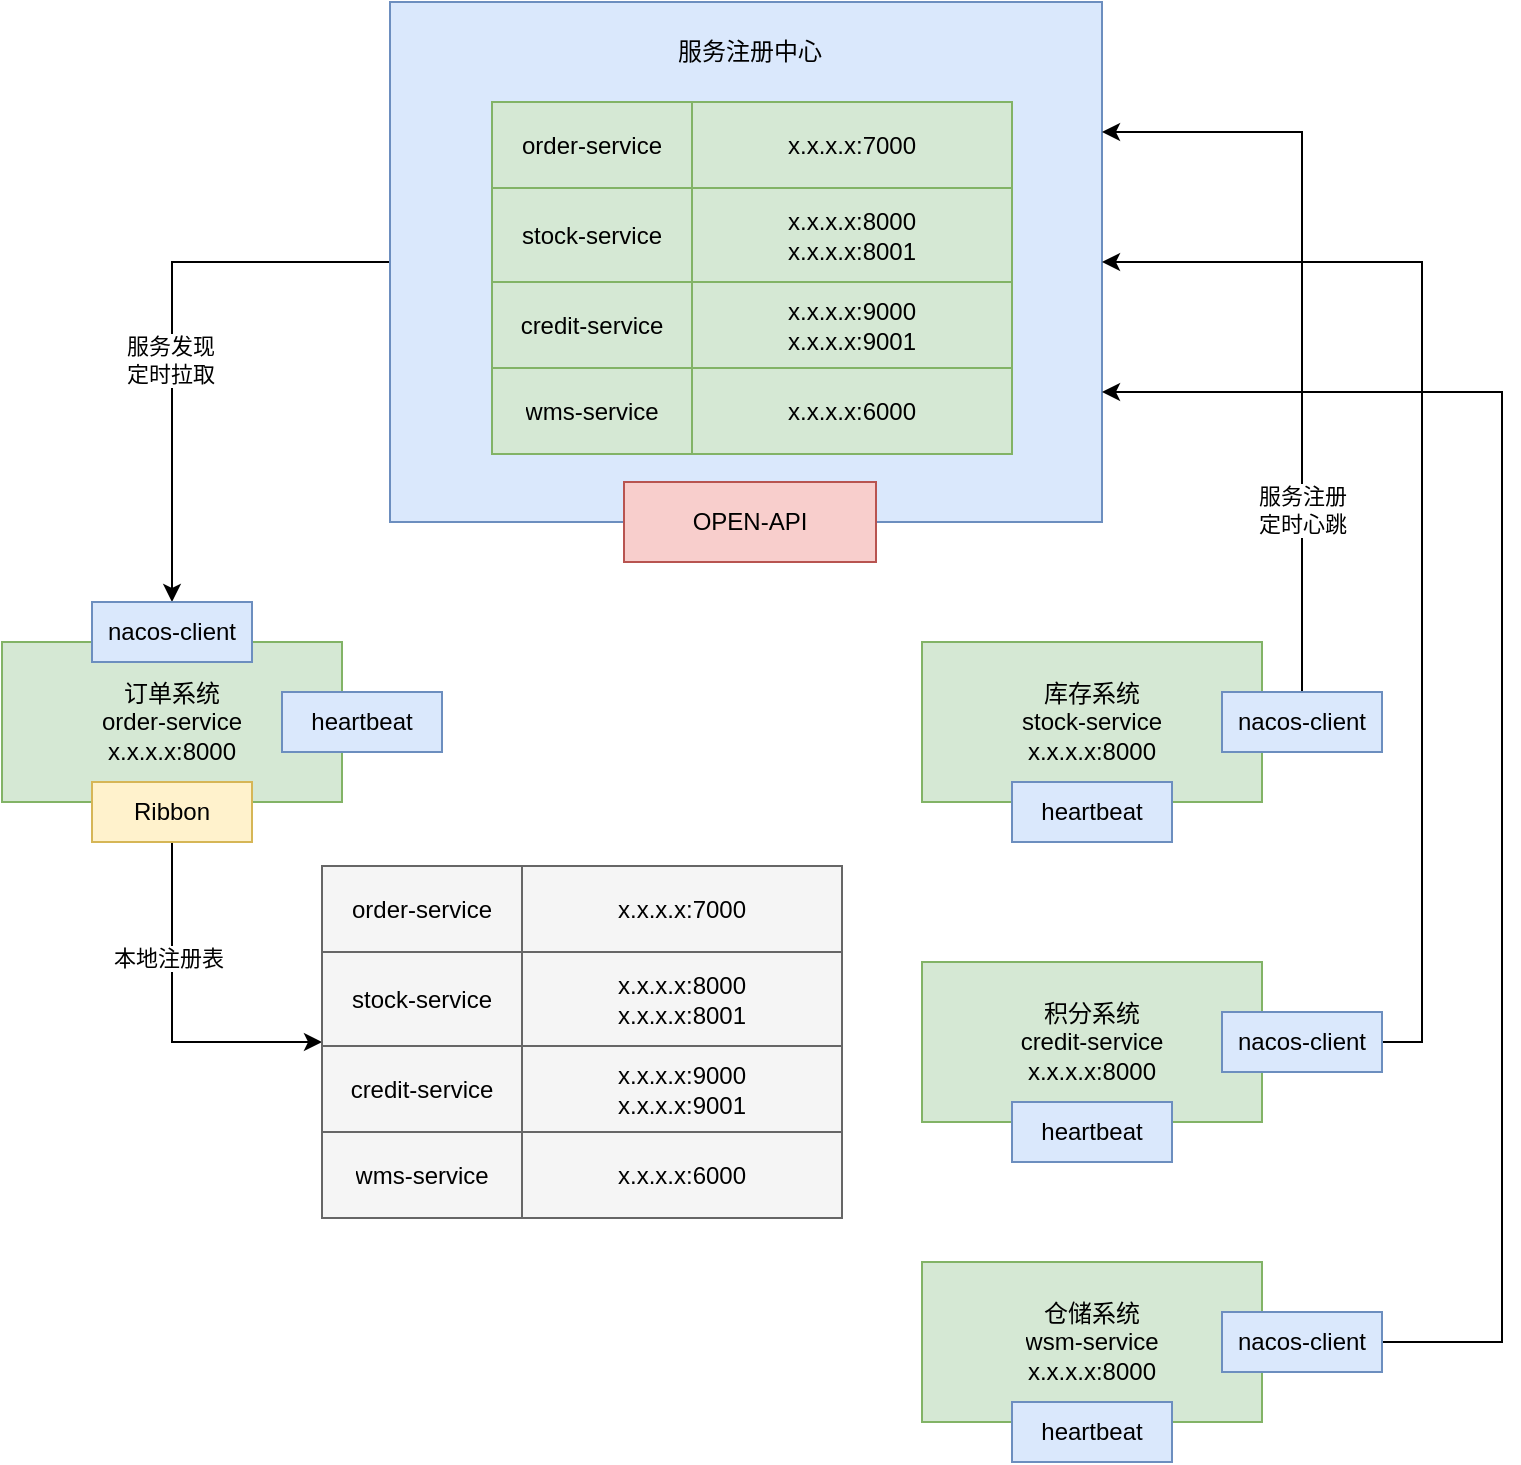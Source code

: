 <mxfile version="15.9.6" type="github">
  <diagram id="2bS4IPnlOIfMS9s1NPST" name="Page-1">
    <mxGraphModel dx="1186" dy="654" grid="1" gridSize="10" guides="1" tooltips="1" connect="1" arrows="1" fold="1" page="1" pageScale="1" pageWidth="827" pageHeight="1169" math="0" shadow="0">
      <root>
        <mxCell id="0" />
        <mxCell id="1" parent="0" />
        <mxCell id="tLu-KWyOrL_Pw_NeoK8s-65" style="edgeStyle=orthogonalEdgeStyle;rounded=0;orthogonalLoop=1;jettySize=auto;html=1;exitX=0;exitY=0.5;exitDx=0;exitDy=0;entryX=0.5;entryY=0;entryDx=0;entryDy=0;" edge="1" parent="1" source="tLu-KWyOrL_Pw_NeoK8s-1" target="tLu-KWyOrL_Pw_NeoK8s-38">
          <mxGeometry relative="1" as="geometry" />
        </mxCell>
        <mxCell id="tLu-KWyOrL_Pw_NeoK8s-67" value="服务发现&lt;br&gt;定时拉取" style="edgeLabel;html=1;align=center;verticalAlign=middle;resizable=0;points=[];" vertex="1" connectable="0" parent="tLu-KWyOrL_Pw_NeoK8s-65">
          <mxGeometry x="0.133" y="-1" relative="1" as="geometry">
            <mxPoint as="offset" />
          </mxGeometry>
        </mxCell>
        <mxCell id="tLu-KWyOrL_Pw_NeoK8s-1" value="" style="rounded=0;whiteSpace=wrap;html=1;fillColor=#dae8fc;strokeColor=#6c8ebf;" vertex="1" parent="1">
          <mxGeometry x="234" y="70" width="356" height="260" as="geometry" />
        </mxCell>
        <mxCell id="tLu-KWyOrL_Pw_NeoK8s-11" value="" style="shape=table;startSize=0;container=1;collapsible=0;childLayout=tableLayout;fillColor=#d5e8d4;strokeColor=#82b366;" vertex="1" parent="1">
          <mxGeometry x="285" y="120" width="260" height="176" as="geometry" />
        </mxCell>
        <mxCell id="tLu-KWyOrL_Pw_NeoK8s-12" value="" style="shape=partialRectangle;collapsible=0;dropTarget=0;pointerEvents=0;fillColor=none;top=0;left=0;bottom=0;right=0;points=[[0,0.5],[1,0.5]];portConstraint=eastwest;" vertex="1" parent="tLu-KWyOrL_Pw_NeoK8s-11">
          <mxGeometry width="260" height="43" as="geometry" />
        </mxCell>
        <mxCell id="tLu-KWyOrL_Pw_NeoK8s-13" value="&lt;span&gt;order-service&lt;/span&gt;" style="shape=partialRectangle;html=1;whiteSpace=wrap;connectable=0;overflow=hidden;fillColor=none;top=0;left=0;bottom=0;right=0;pointerEvents=1;" vertex="1" parent="tLu-KWyOrL_Pw_NeoK8s-12">
          <mxGeometry width="100" height="43" as="geometry">
            <mxRectangle width="100" height="43" as="alternateBounds" />
          </mxGeometry>
        </mxCell>
        <mxCell id="tLu-KWyOrL_Pw_NeoK8s-14" value="&lt;span&gt;x.x.x.x:7000&lt;/span&gt;" style="shape=partialRectangle;html=1;whiteSpace=wrap;connectable=0;overflow=hidden;fillColor=none;top=0;left=0;bottom=0;right=0;pointerEvents=1;" vertex="1" parent="tLu-KWyOrL_Pw_NeoK8s-12">
          <mxGeometry x="100" width="160" height="43" as="geometry">
            <mxRectangle width="160" height="43" as="alternateBounds" />
          </mxGeometry>
        </mxCell>
        <mxCell id="tLu-KWyOrL_Pw_NeoK8s-15" value="" style="shape=partialRectangle;collapsible=0;dropTarget=0;pointerEvents=0;fillColor=none;top=0;left=0;bottom=0;right=0;points=[[0,0.5],[1,0.5]];portConstraint=eastwest;" vertex="1" parent="tLu-KWyOrL_Pw_NeoK8s-11">
          <mxGeometry y="43" width="260" height="47" as="geometry" />
        </mxCell>
        <mxCell id="tLu-KWyOrL_Pw_NeoK8s-16" value="stock-service" style="shape=partialRectangle;html=1;whiteSpace=wrap;connectable=0;overflow=hidden;fillColor=none;top=0;left=0;bottom=0;right=0;pointerEvents=1;" vertex="1" parent="tLu-KWyOrL_Pw_NeoK8s-15">
          <mxGeometry width="100" height="47" as="geometry">
            <mxRectangle width="100" height="47" as="alternateBounds" />
          </mxGeometry>
        </mxCell>
        <mxCell id="tLu-KWyOrL_Pw_NeoK8s-17" value="&lt;span&gt;x.x.x.x:8000&lt;br&gt;&lt;/span&gt;x.x.x.x:8001&lt;span&gt;&lt;br&gt;&lt;/span&gt;" style="shape=partialRectangle;html=1;whiteSpace=wrap;connectable=0;overflow=hidden;fillColor=none;top=0;left=0;bottom=0;right=0;pointerEvents=1;" vertex="1" parent="tLu-KWyOrL_Pw_NeoK8s-15">
          <mxGeometry x="100" width="160" height="47" as="geometry">
            <mxRectangle width="160" height="47" as="alternateBounds" />
          </mxGeometry>
        </mxCell>
        <mxCell id="tLu-KWyOrL_Pw_NeoK8s-18" value="" style="shape=partialRectangle;collapsible=0;dropTarget=0;pointerEvents=0;fillColor=none;top=0;left=0;bottom=0;right=0;points=[[0,0.5],[1,0.5]];portConstraint=eastwest;" vertex="1" parent="tLu-KWyOrL_Pw_NeoK8s-11">
          <mxGeometry y="90" width="260" height="43" as="geometry" />
        </mxCell>
        <mxCell id="tLu-KWyOrL_Pw_NeoK8s-19" value="credit-service" style="shape=partialRectangle;html=1;whiteSpace=wrap;connectable=0;overflow=hidden;fillColor=none;top=0;left=0;bottom=0;right=0;pointerEvents=1;" vertex="1" parent="tLu-KWyOrL_Pw_NeoK8s-18">
          <mxGeometry width="100" height="43" as="geometry">
            <mxRectangle width="100" height="43" as="alternateBounds" />
          </mxGeometry>
        </mxCell>
        <mxCell id="tLu-KWyOrL_Pw_NeoK8s-20" value="&lt;span&gt;x.x.x.x:9000&lt;br&gt;&lt;/span&gt;x.x.x.x:9001&lt;span&gt;&lt;br&gt;&lt;/span&gt;" style="shape=partialRectangle;html=1;whiteSpace=wrap;connectable=0;overflow=hidden;fillColor=none;top=0;left=0;bottom=0;right=0;pointerEvents=1;" vertex="1" parent="tLu-KWyOrL_Pw_NeoK8s-18">
          <mxGeometry x="100" width="160" height="43" as="geometry">
            <mxRectangle width="160" height="43" as="alternateBounds" />
          </mxGeometry>
        </mxCell>
        <mxCell id="tLu-KWyOrL_Pw_NeoK8s-62" style="shape=partialRectangle;collapsible=0;dropTarget=0;pointerEvents=0;fillColor=none;top=0;left=0;bottom=0;right=0;points=[[0,0.5],[1,0.5]];portConstraint=eastwest;" vertex="1" parent="tLu-KWyOrL_Pw_NeoK8s-11">
          <mxGeometry y="133" width="260" height="43" as="geometry" />
        </mxCell>
        <mxCell id="tLu-KWyOrL_Pw_NeoK8s-63" value="wms-service" style="shape=partialRectangle;html=1;whiteSpace=wrap;connectable=0;overflow=hidden;fillColor=none;top=0;left=0;bottom=0;right=0;pointerEvents=1;" vertex="1" parent="tLu-KWyOrL_Pw_NeoK8s-62">
          <mxGeometry width="100" height="43" as="geometry">
            <mxRectangle width="100" height="43" as="alternateBounds" />
          </mxGeometry>
        </mxCell>
        <mxCell id="tLu-KWyOrL_Pw_NeoK8s-64" value="x.x.x.x:6000" style="shape=partialRectangle;html=1;whiteSpace=wrap;connectable=0;overflow=hidden;fillColor=none;top=0;left=0;bottom=0;right=0;pointerEvents=1;" vertex="1" parent="tLu-KWyOrL_Pw_NeoK8s-62">
          <mxGeometry x="100" width="160" height="43" as="geometry">
            <mxRectangle width="160" height="43" as="alternateBounds" />
          </mxGeometry>
        </mxCell>
        <mxCell id="tLu-KWyOrL_Pw_NeoK8s-21" value="服务注册中心" style="text;html=1;strokeColor=none;fillColor=none;align=center;verticalAlign=middle;whiteSpace=wrap;rounded=0;" vertex="1" parent="1">
          <mxGeometry x="364" y="80" width="100" height="30" as="geometry" />
        </mxCell>
        <mxCell id="tLu-KWyOrL_Pw_NeoK8s-22" value="OPEN-API" style="rounded=0;whiteSpace=wrap;html=1;fillColor=#f8cecc;strokeColor=#b85450;" vertex="1" parent="1">
          <mxGeometry x="351" y="310" width="126" height="40" as="geometry" />
        </mxCell>
        <mxCell id="tLu-KWyOrL_Pw_NeoK8s-24" value="" style="shape=table;startSize=0;container=1;collapsible=0;childLayout=tableLayout;fillColor=#d5e8d4;strokeColor=#82b366;" vertex="1" parent="1">
          <mxGeometry x="500" y="390" width="170" height="80" as="geometry" />
        </mxCell>
        <mxCell id="tLu-KWyOrL_Pw_NeoK8s-25" value="" style="shape=partialRectangle;collapsible=0;dropTarget=0;pointerEvents=0;fillColor=none;top=0;left=0;bottom=0;right=0;points=[[0,0.5],[1,0.5]];portConstraint=eastwest;" vertex="1" parent="tLu-KWyOrL_Pw_NeoK8s-24">
          <mxGeometry width="170" height="80" as="geometry" />
        </mxCell>
        <mxCell id="tLu-KWyOrL_Pw_NeoK8s-28" value="库存系统&lt;br&gt;stock-service&lt;br&gt;x.x.x.x:8000" style="shape=partialRectangle;html=1;whiteSpace=wrap;connectable=0;overflow=hidden;fillColor=none;top=0;left=0;bottom=0;right=0;pointerEvents=1;" vertex="1" parent="tLu-KWyOrL_Pw_NeoK8s-25">
          <mxGeometry width="170" height="80" as="geometry">
            <mxRectangle width="170" height="80" as="alternateBounds" />
          </mxGeometry>
        </mxCell>
        <mxCell id="tLu-KWyOrL_Pw_NeoK8s-33" style="edgeStyle=orthogonalEdgeStyle;rounded=0;orthogonalLoop=1;jettySize=auto;html=1;exitX=0.5;exitY=0;exitDx=0;exitDy=0;entryX=1;entryY=0.25;entryDx=0;entryDy=0;" edge="1" parent="1" source="tLu-KWyOrL_Pw_NeoK8s-32" target="tLu-KWyOrL_Pw_NeoK8s-1">
          <mxGeometry relative="1" as="geometry" />
        </mxCell>
        <mxCell id="tLu-KWyOrL_Pw_NeoK8s-55" value="服务注册&lt;br&gt;定时心跳" style="edgeLabel;html=1;align=center;verticalAlign=middle;resizable=0;points=[];" vertex="1" connectable="0" parent="tLu-KWyOrL_Pw_NeoK8s-33">
          <mxGeometry x="-0.522" relative="1" as="geometry">
            <mxPoint as="offset" />
          </mxGeometry>
        </mxCell>
        <mxCell id="tLu-KWyOrL_Pw_NeoK8s-32" value="nacos-client" style="rounded=0;whiteSpace=wrap;html=1;fillColor=#dae8fc;strokeColor=#6c8ebf;" vertex="1" parent="1">
          <mxGeometry x="650" y="415" width="80" height="30" as="geometry" />
        </mxCell>
        <mxCell id="tLu-KWyOrL_Pw_NeoK8s-34" value="heartbeat" style="rounded=0;whiteSpace=wrap;html=1;fillColor=#dae8fc;strokeColor=#6c8ebf;" vertex="1" parent="1">
          <mxGeometry x="545" y="460" width="80" height="30" as="geometry" />
        </mxCell>
        <mxCell id="tLu-KWyOrL_Pw_NeoK8s-35" value="" style="shape=table;startSize=0;container=1;collapsible=0;childLayout=tableLayout;fillColor=#d5e8d4;strokeColor=#82b366;" vertex="1" parent="1">
          <mxGeometry x="40" y="390" width="170" height="80" as="geometry" />
        </mxCell>
        <mxCell id="tLu-KWyOrL_Pw_NeoK8s-36" value="" style="shape=partialRectangle;collapsible=0;dropTarget=0;pointerEvents=0;fillColor=none;top=0;left=0;bottom=0;right=0;points=[[0,0.5],[1,0.5]];portConstraint=eastwest;" vertex="1" parent="tLu-KWyOrL_Pw_NeoK8s-35">
          <mxGeometry width="170" height="80" as="geometry" />
        </mxCell>
        <mxCell id="tLu-KWyOrL_Pw_NeoK8s-37" value="订单系统&lt;br&gt;order-service&lt;br&gt;x.x.x.x:8000" style="shape=partialRectangle;html=1;whiteSpace=wrap;connectable=0;overflow=hidden;fillColor=none;top=0;left=0;bottom=0;right=0;pointerEvents=1;" vertex="1" parent="tLu-KWyOrL_Pw_NeoK8s-36">
          <mxGeometry width="170" height="80" as="geometry">
            <mxRectangle width="170" height="80" as="alternateBounds" />
          </mxGeometry>
        </mxCell>
        <mxCell id="tLu-KWyOrL_Pw_NeoK8s-38" value="nacos-client" style="rounded=0;whiteSpace=wrap;html=1;fillColor=#dae8fc;strokeColor=#6c8ebf;" vertex="1" parent="1">
          <mxGeometry x="85" y="370" width="80" height="30" as="geometry" />
        </mxCell>
        <mxCell id="tLu-KWyOrL_Pw_NeoK8s-81" style="edgeStyle=orthogonalEdgeStyle;rounded=0;orthogonalLoop=1;jettySize=auto;html=1;exitX=0.5;exitY=1;exitDx=0;exitDy=0;entryX=0;entryY=0.5;entryDx=0;entryDy=0;" edge="1" parent="1" source="tLu-KWyOrL_Pw_NeoK8s-39" target="tLu-KWyOrL_Pw_NeoK8s-68">
          <mxGeometry relative="1" as="geometry" />
        </mxCell>
        <mxCell id="tLu-KWyOrL_Pw_NeoK8s-82" value="本地注册表" style="edgeLabel;html=1;align=center;verticalAlign=middle;resizable=0;points=[];" vertex="1" connectable="0" parent="tLu-KWyOrL_Pw_NeoK8s-81">
          <mxGeometry x="-0.337" y="-2" relative="1" as="geometry">
            <mxPoint as="offset" />
          </mxGeometry>
        </mxCell>
        <mxCell id="tLu-KWyOrL_Pw_NeoK8s-39" value="Ribbon" style="rounded=0;whiteSpace=wrap;html=1;fillColor=#fff2cc;strokeColor=#d6b656;" vertex="1" parent="1">
          <mxGeometry x="85" y="460" width="80" height="30" as="geometry" />
        </mxCell>
        <mxCell id="tLu-KWyOrL_Pw_NeoK8s-41" value="" style="shape=table;startSize=0;container=1;collapsible=0;childLayout=tableLayout;fillColor=#d5e8d4;strokeColor=#82b366;" vertex="1" parent="1">
          <mxGeometry x="500" y="550" width="170" height="80" as="geometry" />
        </mxCell>
        <mxCell id="tLu-KWyOrL_Pw_NeoK8s-42" value="" style="shape=partialRectangle;collapsible=0;dropTarget=0;pointerEvents=0;fillColor=none;top=0;left=0;bottom=0;right=0;points=[[0,0.5],[1,0.5]];portConstraint=eastwest;" vertex="1" parent="tLu-KWyOrL_Pw_NeoK8s-41">
          <mxGeometry width="170" height="80" as="geometry" />
        </mxCell>
        <mxCell id="tLu-KWyOrL_Pw_NeoK8s-43" value="积分系统&lt;br&gt;credit-service&lt;br&gt;x.x.x.x:8000" style="shape=partialRectangle;html=1;whiteSpace=wrap;connectable=0;overflow=hidden;fillColor=none;top=0;left=0;bottom=0;right=0;pointerEvents=1;" vertex="1" parent="tLu-KWyOrL_Pw_NeoK8s-42">
          <mxGeometry width="170" height="80" as="geometry">
            <mxRectangle width="170" height="80" as="alternateBounds" />
          </mxGeometry>
        </mxCell>
        <mxCell id="tLu-KWyOrL_Pw_NeoK8s-51" style="edgeStyle=orthogonalEdgeStyle;rounded=0;orthogonalLoop=1;jettySize=auto;html=1;exitX=1;exitY=0.5;exitDx=0;exitDy=0;" edge="1" parent="1" source="tLu-KWyOrL_Pw_NeoK8s-44">
          <mxGeometry relative="1" as="geometry">
            <mxPoint x="590" y="200" as="targetPoint" />
            <Array as="points">
              <mxPoint x="750" y="590" />
              <mxPoint x="750" y="200" />
            </Array>
          </mxGeometry>
        </mxCell>
        <mxCell id="tLu-KWyOrL_Pw_NeoK8s-44" value="nacos-client" style="rounded=0;whiteSpace=wrap;html=1;fillColor=#dae8fc;strokeColor=#6c8ebf;" vertex="1" parent="1">
          <mxGeometry x="650" y="575" width="80" height="30" as="geometry" />
        </mxCell>
        <mxCell id="tLu-KWyOrL_Pw_NeoK8s-45" value="heartbeat" style="rounded=0;whiteSpace=wrap;html=1;fillColor=#dae8fc;strokeColor=#6c8ebf;" vertex="1" parent="1">
          <mxGeometry x="545" y="620" width="80" height="30" as="geometry" />
        </mxCell>
        <mxCell id="tLu-KWyOrL_Pw_NeoK8s-46" value="" style="shape=table;startSize=0;container=1;collapsible=0;childLayout=tableLayout;fillColor=#d5e8d4;strokeColor=#82b366;" vertex="1" parent="1">
          <mxGeometry x="500" y="700" width="170" height="80" as="geometry" />
        </mxCell>
        <mxCell id="tLu-KWyOrL_Pw_NeoK8s-47" value="" style="shape=partialRectangle;collapsible=0;dropTarget=0;pointerEvents=0;fillColor=none;top=0;left=0;bottom=0;right=0;points=[[0,0.5],[1,0.5]];portConstraint=eastwest;" vertex="1" parent="tLu-KWyOrL_Pw_NeoK8s-46">
          <mxGeometry width="170" height="80" as="geometry" />
        </mxCell>
        <mxCell id="tLu-KWyOrL_Pw_NeoK8s-48" value="仓储系统&lt;br&gt;wsm-service&lt;br&gt;x.x.x.x:8000" style="shape=partialRectangle;html=1;whiteSpace=wrap;connectable=0;overflow=hidden;fillColor=none;top=0;left=0;bottom=0;right=0;pointerEvents=1;" vertex="1" parent="tLu-KWyOrL_Pw_NeoK8s-47">
          <mxGeometry width="170" height="80" as="geometry">
            <mxRectangle width="170" height="80" as="alternateBounds" />
          </mxGeometry>
        </mxCell>
        <mxCell id="tLu-KWyOrL_Pw_NeoK8s-54" style="edgeStyle=orthogonalEdgeStyle;rounded=0;orthogonalLoop=1;jettySize=auto;html=1;exitX=1;exitY=0.5;exitDx=0;exitDy=0;entryX=1;entryY=0.75;entryDx=0;entryDy=0;" edge="1" parent="1" source="tLu-KWyOrL_Pw_NeoK8s-49" target="tLu-KWyOrL_Pw_NeoK8s-1">
          <mxGeometry relative="1" as="geometry">
            <mxPoint x="800" y="380" as="targetPoint" />
            <Array as="points">
              <mxPoint x="790" y="740" />
              <mxPoint x="790" y="265" />
            </Array>
          </mxGeometry>
        </mxCell>
        <mxCell id="tLu-KWyOrL_Pw_NeoK8s-49" value="nacos-client" style="rounded=0;whiteSpace=wrap;html=1;fillColor=#dae8fc;strokeColor=#6c8ebf;" vertex="1" parent="1">
          <mxGeometry x="650" y="725" width="80" height="30" as="geometry" />
        </mxCell>
        <mxCell id="tLu-KWyOrL_Pw_NeoK8s-50" value="heartbeat" style="rounded=0;whiteSpace=wrap;html=1;fillColor=#dae8fc;strokeColor=#6c8ebf;" vertex="1" parent="1">
          <mxGeometry x="545" y="770" width="80" height="30" as="geometry" />
        </mxCell>
        <mxCell id="tLu-KWyOrL_Pw_NeoK8s-66" value="heartbeat" style="rounded=0;whiteSpace=wrap;html=1;fillColor=#dae8fc;strokeColor=#6c8ebf;" vertex="1" parent="1">
          <mxGeometry x="180" y="415" width="80" height="30" as="geometry" />
        </mxCell>
        <mxCell id="tLu-KWyOrL_Pw_NeoK8s-68" value="" style="shape=table;startSize=0;container=1;collapsible=0;childLayout=tableLayout;fillColor=#f5f5f5;strokeColor=#666666;fontColor=#333333;" vertex="1" parent="1">
          <mxGeometry x="200" y="502" width="260" height="176" as="geometry" />
        </mxCell>
        <mxCell id="tLu-KWyOrL_Pw_NeoK8s-69" value="" style="shape=partialRectangle;collapsible=0;dropTarget=0;pointerEvents=0;fillColor=none;top=0;left=0;bottom=0;right=0;points=[[0,0.5],[1,0.5]];portConstraint=eastwest;" vertex="1" parent="tLu-KWyOrL_Pw_NeoK8s-68">
          <mxGeometry width="260" height="43" as="geometry" />
        </mxCell>
        <mxCell id="tLu-KWyOrL_Pw_NeoK8s-70" value="&lt;span&gt;order-service&lt;/span&gt;" style="shape=partialRectangle;html=1;whiteSpace=wrap;connectable=0;overflow=hidden;fillColor=none;top=0;left=0;bottom=0;right=0;pointerEvents=1;" vertex="1" parent="tLu-KWyOrL_Pw_NeoK8s-69">
          <mxGeometry width="100" height="43" as="geometry">
            <mxRectangle width="100" height="43" as="alternateBounds" />
          </mxGeometry>
        </mxCell>
        <mxCell id="tLu-KWyOrL_Pw_NeoK8s-71" value="&lt;span&gt;x.x.x.x:7000&lt;/span&gt;" style="shape=partialRectangle;html=1;whiteSpace=wrap;connectable=0;overflow=hidden;fillColor=none;top=0;left=0;bottom=0;right=0;pointerEvents=1;" vertex="1" parent="tLu-KWyOrL_Pw_NeoK8s-69">
          <mxGeometry x="100" width="160" height="43" as="geometry">
            <mxRectangle width="160" height="43" as="alternateBounds" />
          </mxGeometry>
        </mxCell>
        <mxCell id="tLu-KWyOrL_Pw_NeoK8s-72" value="" style="shape=partialRectangle;collapsible=0;dropTarget=0;pointerEvents=0;fillColor=none;top=0;left=0;bottom=0;right=0;points=[[0,0.5],[1,0.5]];portConstraint=eastwest;" vertex="1" parent="tLu-KWyOrL_Pw_NeoK8s-68">
          <mxGeometry y="43" width="260" height="47" as="geometry" />
        </mxCell>
        <mxCell id="tLu-KWyOrL_Pw_NeoK8s-73" value="stock-service" style="shape=partialRectangle;html=1;whiteSpace=wrap;connectable=0;overflow=hidden;fillColor=none;top=0;left=0;bottom=0;right=0;pointerEvents=1;" vertex="1" parent="tLu-KWyOrL_Pw_NeoK8s-72">
          <mxGeometry width="100" height="47" as="geometry">
            <mxRectangle width="100" height="47" as="alternateBounds" />
          </mxGeometry>
        </mxCell>
        <mxCell id="tLu-KWyOrL_Pw_NeoK8s-74" value="&lt;span&gt;x.x.x.x:8000&lt;br&gt;&lt;/span&gt;x.x.x.x:8001&lt;span&gt;&lt;br&gt;&lt;/span&gt;" style="shape=partialRectangle;html=1;whiteSpace=wrap;connectable=0;overflow=hidden;fillColor=none;top=0;left=0;bottom=0;right=0;pointerEvents=1;" vertex="1" parent="tLu-KWyOrL_Pw_NeoK8s-72">
          <mxGeometry x="100" width="160" height="47" as="geometry">
            <mxRectangle width="160" height="47" as="alternateBounds" />
          </mxGeometry>
        </mxCell>
        <mxCell id="tLu-KWyOrL_Pw_NeoK8s-75" value="" style="shape=partialRectangle;collapsible=0;dropTarget=0;pointerEvents=0;fillColor=none;top=0;left=0;bottom=0;right=0;points=[[0,0.5],[1,0.5]];portConstraint=eastwest;" vertex="1" parent="tLu-KWyOrL_Pw_NeoK8s-68">
          <mxGeometry y="90" width="260" height="43" as="geometry" />
        </mxCell>
        <mxCell id="tLu-KWyOrL_Pw_NeoK8s-76" value="credit-service" style="shape=partialRectangle;html=1;whiteSpace=wrap;connectable=0;overflow=hidden;fillColor=none;top=0;left=0;bottom=0;right=0;pointerEvents=1;" vertex="1" parent="tLu-KWyOrL_Pw_NeoK8s-75">
          <mxGeometry width="100" height="43" as="geometry">
            <mxRectangle width="100" height="43" as="alternateBounds" />
          </mxGeometry>
        </mxCell>
        <mxCell id="tLu-KWyOrL_Pw_NeoK8s-77" value="&lt;span&gt;x.x.x.x:9000&lt;br&gt;&lt;/span&gt;x.x.x.x:9001&lt;span&gt;&lt;br&gt;&lt;/span&gt;" style="shape=partialRectangle;html=1;whiteSpace=wrap;connectable=0;overflow=hidden;fillColor=none;top=0;left=0;bottom=0;right=0;pointerEvents=1;" vertex="1" parent="tLu-KWyOrL_Pw_NeoK8s-75">
          <mxGeometry x="100" width="160" height="43" as="geometry">
            <mxRectangle width="160" height="43" as="alternateBounds" />
          </mxGeometry>
        </mxCell>
        <mxCell id="tLu-KWyOrL_Pw_NeoK8s-78" style="shape=partialRectangle;collapsible=0;dropTarget=0;pointerEvents=0;fillColor=none;top=0;left=0;bottom=0;right=0;points=[[0,0.5],[1,0.5]];portConstraint=eastwest;" vertex="1" parent="tLu-KWyOrL_Pw_NeoK8s-68">
          <mxGeometry y="133" width="260" height="43" as="geometry" />
        </mxCell>
        <mxCell id="tLu-KWyOrL_Pw_NeoK8s-79" value="wms-service" style="shape=partialRectangle;html=1;whiteSpace=wrap;connectable=0;overflow=hidden;fillColor=none;top=0;left=0;bottom=0;right=0;pointerEvents=1;" vertex="1" parent="tLu-KWyOrL_Pw_NeoK8s-78">
          <mxGeometry width="100" height="43" as="geometry">
            <mxRectangle width="100" height="43" as="alternateBounds" />
          </mxGeometry>
        </mxCell>
        <mxCell id="tLu-KWyOrL_Pw_NeoK8s-80" value="x.x.x.x:6000" style="shape=partialRectangle;html=1;whiteSpace=wrap;connectable=0;overflow=hidden;fillColor=none;top=0;left=0;bottom=0;right=0;pointerEvents=1;" vertex="1" parent="tLu-KWyOrL_Pw_NeoK8s-78">
          <mxGeometry x="100" width="160" height="43" as="geometry">
            <mxRectangle width="160" height="43" as="alternateBounds" />
          </mxGeometry>
        </mxCell>
      </root>
    </mxGraphModel>
  </diagram>
</mxfile>
